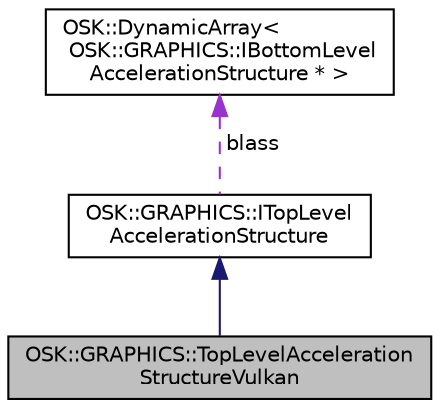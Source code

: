 digraph "OSK::GRAPHICS::TopLevelAccelerationStructureVulkan"
{
 // LATEX_PDF_SIZE
  edge [fontname="Helvetica",fontsize="10",labelfontname="Helvetica",labelfontsize="10"];
  node [fontname="Helvetica",fontsize="10",shape=record];
  Node1 [label="OSK::GRAPHICS::TopLevelAcceleration\lStructureVulkan",height=0.2,width=0.4,color="black", fillcolor="grey75", style="filled", fontcolor="black",tooltip=" "];
  Node2 -> Node1 [dir="back",color="midnightblue",fontsize="10",style="solid",fontname="Helvetica"];
  Node2 [label="OSK::GRAPHICS::ITopLevel\lAccelerationStructure",height=0.2,width=0.4,color="black", fillcolor="white", style="filled",URL="$class_o_s_k_1_1_g_r_a_p_h_i_c_s_1_1_i_top_level_acceleration_structure.html",tooltip="Estructura de aceleración de nivel alto. Contiene la geometría a renderizar mediante trazado de rayos..."];
  Node3 -> Node2 [dir="back",color="darkorchid3",fontsize="10",style="dashed",label=" blass" ,fontname="Helvetica"];
  Node3 [label="OSK::DynamicArray\<\l OSK::GRAPHICS::IBottomLevel\lAccelerationStructure * \>",height=0.2,width=0.4,color="black", fillcolor="white", style="filled",URL="$class_o_s_k_1_1_dynamic_array.html",tooltip=" "];
}
